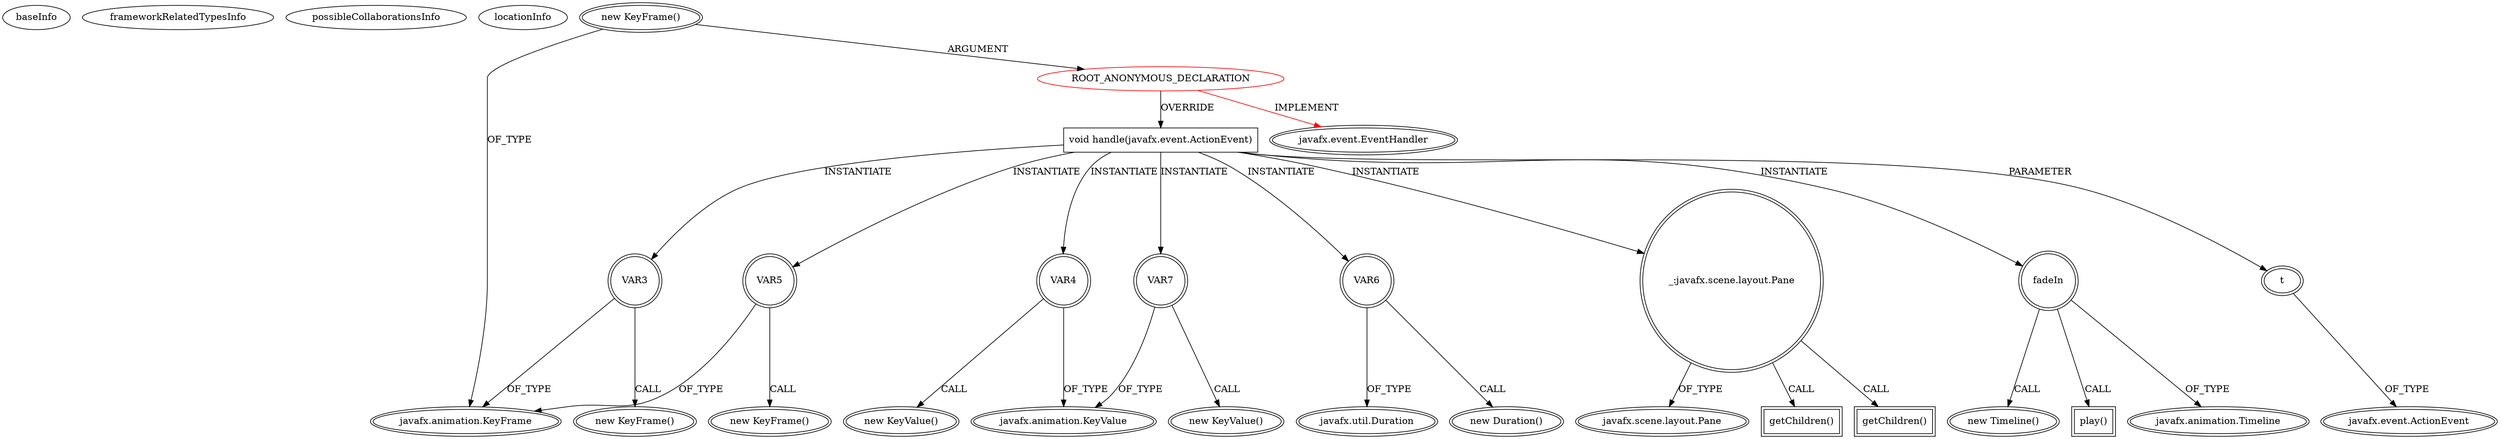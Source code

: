 digraph {
baseInfo[graphId=1874,category="extension_graph",isAnonymous=true,possibleRelation=false]
frameworkRelatedTypesInfo[0="javafx.event.EventHandler"]
possibleCollaborationsInfo[]
locationInfo[projectName="antoniotorres-CAPOS",filePath="/antoniotorres-CAPOS/CAPOS-master/src/main/ScreensController.java",contextSignature="boolean setScreen(java.lang.String)",graphId="1874"]
0[label="ROOT_ANONYMOUS_DECLARATION",vertexType="ROOT_ANONYMOUS_DECLARATION",isFrameworkType=false,color=red]
1[label="javafx.event.EventHandler",vertexType="FRAMEWORK_INTERFACE_TYPE",isFrameworkType=true,peripheries=2]
2[label="new KeyFrame()",vertexType="OUTSIDE_CONSTRUCTOR_CALL",isFrameworkType=true,peripheries=2]
3[label="javafx.animation.KeyFrame",vertexType="FRAMEWORK_CLASS_TYPE",isFrameworkType=true,peripheries=2]
4[label="void handle(javafx.event.ActionEvent)",vertexType="OVERRIDING_METHOD_DECLARATION",isFrameworkType=false,shape=box]
5[label="t",vertexType="PARAMETER_DECLARATION",isFrameworkType=true,peripheries=2]
6[label="javafx.event.ActionEvent",vertexType="FRAMEWORK_CLASS_TYPE",isFrameworkType=true,peripheries=2]
7[label="_:javafx.scene.layout.Pane",vertexType="VARIABLE_EXPRESION",isFrameworkType=true,peripheries=2,shape=circle]
9[label="javafx.scene.layout.Pane",vertexType="FRAMEWORK_CLASS_TYPE",isFrameworkType=true,peripheries=2]
8[label="getChildren()",vertexType="INSIDE_CALL",isFrameworkType=true,peripheries=2,shape=box]
11[label="getChildren()",vertexType="INSIDE_CALL",isFrameworkType=true,peripheries=2,shape=box]
13[label="fadeIn",vertexType="VARIABLE_EXPRESION",isFrameworkType=true,peripheries=2,shape=circle]
14[label="javafx.animation.Timeline",vertexType="FRAMEWORK_CLASS_TYPE",isFrameworkType=true,peripheries=2]
12[label="new Timeline()",vertexType="CONSTRUCTOR_CALL",isFrameworkType=true,peripheries=2]
16[label="VAR3",vertexType="VARIABLE_EXPRESION",isFrameworkType=true,peripheries=2,shape=circle]
15[label="new KeyFrame()",vertexType="CONSTRUCTOR_CALL",isFrameworkType=true,peripheries=2]
19[label="VAR4",vertexType="VARIABLE_EXPRESION",isFrameworkType=true,peripheries=2,shape=circle]
20[label="javafx.animation.KeyValue",vertexType="FRAMEWORK_CLASS_TYPE",isFrameworkType=true,peripheries=2]
18[label="new KeyValue()",vertexType="CONSTRUCTOR_CALL",isFrameworkType=true,peripheries=2]
22[label="VAR5",vertexType="VARIABLE_EXPRESION",isFrameworkType=true,peripheries=2,shape=circle]
21[label="new KeyFrame()",vertexType="CONSTRUCTOR_CALL",isFrameworkType=true,peripheries=2]
25[label="VAR6",vertexType="VARIABLE_EXPRESION",isFrameworkType=true,peripheries=2,shape=circle]
26[label="javafx.util.Duration",vertexType="FRAMEWORK_CLASS_TYPE",isFrameworkType=true,peripheries=2]
24[label="new Duration()",vertexType="CONSTRUCTOR_CALL",isFrameworkType=true,peripheries=2]
28[label="VAR7",vertexType="VARIABLE_EXPRESION",isFrameworkType=true,peripheries=2,shape=circle]
27[label="new KeyValue()",vertexType="CONSTRUCTOR_CALL",isFrameworkType=true,peripheries=2]
31[label="play()",vertexType="INSIDE_CALL",isFrameworkType=true,peripheries=2,shape=box]
0->1[label="IMPLEMENT",color=red]
2->0[label="ARGUMENT"]
2->3[label="OF_TYPE"]
0->4[label="OVERRIDE"]
5->6[label="OF_TYPE"]
4->5[label="PARAMETER"]
4->7[label="INSTANTIATE"]
7->9[label="OF_TYPE"]
7->8[label="CALL"]
7->11[label="CALL"]
4->13[label="INSTANTIATE"]
13->14[label="OF_TYPE"]
13->12[label="CALL"]
4->16[label="INSTANTIATE"]
16->3[label="OF_TYPE"]
16->15[label="CALL"]
4->19[label="INSTANTIATE"]
19->20[label="OF_TYPE"]
19->18[label="CALL"]
4->22[label="INSTANTIATE"]
22->3[label="OF_TYPE"]
22->21[label="CALL"]
4->25[label="INSTANTIATE"]
25->26[label="OF_TYPE"]
25->24[label="CALL"]
4->28[label="INSTANTIATE"]
28->20[label="OF_TYPE"]
28->27[label="CALL"]
13->31[label="CALL"]
}
